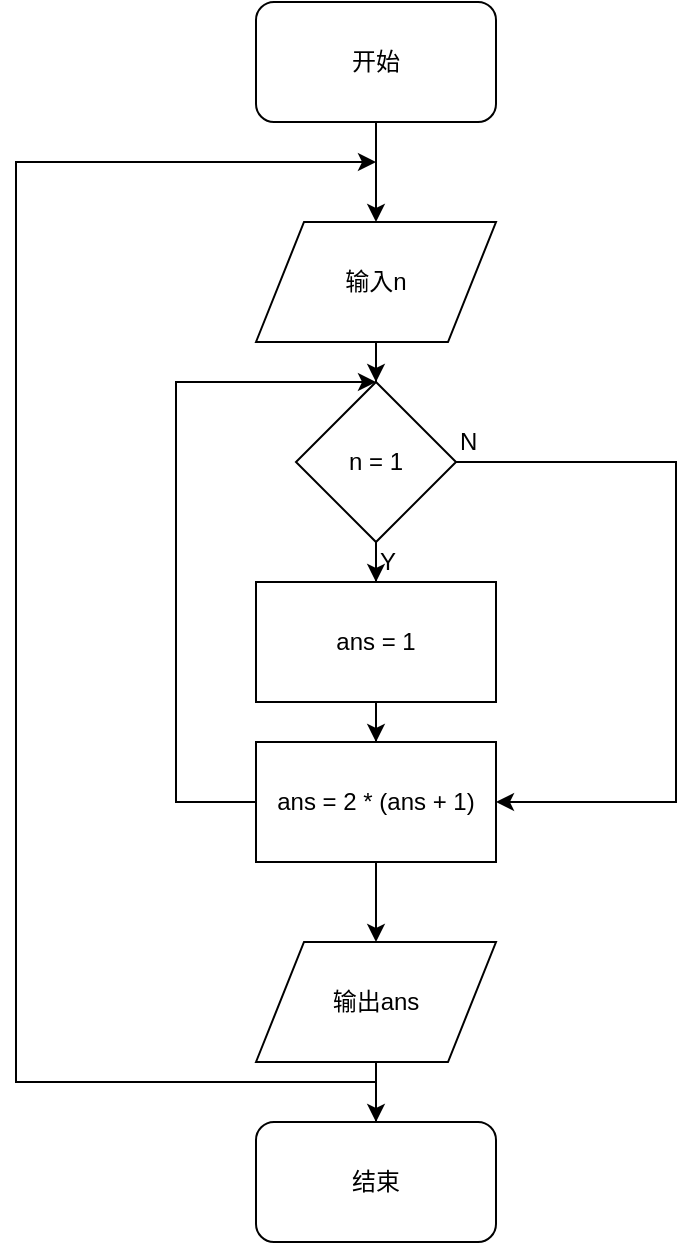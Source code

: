 <mxfile version="10.9.8" type="device"><diagram id="6U7fcSdilG3Pt-etZtzL" name="第 1 页"><mxGraphModel dx="1102" dy="780" grid="1" gridSize="10" guides="1" tooltips="1" connect="1" arrows="1" fold="1" page="1" pageScale="1" pageWidth="827" pageHeight="1169" math="0" shadow="0"><root><mxCell id="0"/><mxCell id="1" parent="0"/><mxCell id="IIzmHqFRdjKf_YNP4RzF-3" value="" style="edgeStyle=orthogonalEdgeStyle;rounded=0;orthogonalLoop=1;jettySize=auto;html=1;" parent="1" source="IIzmHqFRdjKf_YNP4RzF-1" target="IIzmHqFRdjKf_YNP4RzF-2" edge="1"><mxGeometry relative="1" as="geometry"/></mxCell><mxCell id="IIzmHqFRdjKf_YNP4RzF-1" value="开始" style="rounded=1;whiteSpace=wrap;html=1;" parent="1" vertex="1"><mxGeometry x="280" y="10" width="120" height="60" as="geometry"/></mxCell><mxCell id="IIzmHqFRdjKf_YNP4RzF-11" value="" style="edgeStyle=orthogonalEdgeStyle;rounded=0;orthogonalLoop=1;jettySize=auto;html=1;" parent="1" source="IIzmHqFRdjKf_YNP4RzF-2" target="IIzmHqFRdjKf_YNP4RzF-5" edge="1"><mxGeometry relative="1" as="geometry"/></mxCell><mxCell id="IIzmHqFRdjKf_YNP4RzF-2" value="输入n" style="shape=parallelogram;perimeter=parallelogramPerimeter;whiteSpace=wrap;html=1;" parent="1" vertex="1"><mxGeometry x="280" y="120" width="120" height="60" as="geometry"/></mxCell><mxCell id="IIzmHqFRdjKf_YNP4RzF-12" value="" style="edgeStyle=orthogonalEdgeStyle;rounded=0;orthogonalLoop=1;jettySize=auto;html=1;" parent="1" source="IIzmHqFRdjKf_YNP4RzF-5" target="IIzmHqFRdjKf_YNP4RzF-10" edge="1"><mxGeometry relative="1" as="geometry"/></mxCell><mxCell id="IIzmHqFRdjKf_YNP4RzF-15" style="edgeStyle=orthogonalEdgeStyle;rounded=0;orthogonalLoop=1;jettySize=auto;html=1;exitX=1;exitY=0.5;exitDx=0;exitDy=0;" parent="1" source="IIzmHqFRdjKf_YNP4RzF-5" target="IIzmHqFRdjKf_YNP4RzF-13" edge="1"><mxGeometry relative="1" as="geometry"><Array as="points"><mxPoint x="490" y="240"/><mxPoint x="490" y="410"/></Array></mxGeometry></mxCell><mxCell id="IIzmHqFRdjKf_YNP4RzF-5" value="n = 1" style="rhombus;whiteSpace=wrap;html=1;" parent="1" vertex="1"><mxGeometry x="300" y="200" width="80" height="80" as="geometry"/></mxCell><mxCell id="IIzmHqFRdjKf_YNP4RzF-14" value="" style="edgeStyle=orthogonalEdgeStyle;rounded=0;orthogonalLoop=1;jettySize=auto;html=1;" parent="1" source="IIzmHqFRdjKf_YNP4RzF-10" target="IIzmHqFRdjKf_YNP4RzF-13" edge="1"><mxGeometry relative="1" as="geometry"/></mxCell><mxCell id="IIzmHqFRdjKf_YNP4RzF-10" value="ans = 1" style="rounded=0;whiteSpace=wrap;html=1;" parent="1" vertex="1"><mxGeometry x="280" y="300" width="120" height="60" as="geometry"/></mxCell><mxCell id="IIzmHqFRdjKf_YNP4RzF-16" style="edgeStyle=orthogonalEdgeStyle;rounded=0;orthogonalLoop=1;jettySize=auto;html=1;" parent="1" source="IIzmHqFRdjKf_YNP4RzF-13" edge="1"><mxGeometry relative="1" as="geometry"><mxPoint x="340" y="200" as="targetPoint"/><Array as="points"><mxPoint x="240" y="410"/><mxPoint x="240" y="200"/></Array></mxGeometry></mxCell><mxCell id="IIzmHqFRdjKf_YNP4RzF-20" value="" style="edgeStyle=orthogonalEdgeStyle;rounded=0;orthogonalLoop=1;jettySize=auto;html=1;" parent="1" source="IIzmHqFRdjKf_YNP4RzF-13" target="IIzmHqFRdjKf_YNP4RzF-19" edge="1"><mxGeometry relative="1" as="geometry"/></mxCell><mxCell id="IIzmHqFRdjKf_YNP4RzF-13" value="ans = 2 * (ans + 1)" style="rounded=0;whiteSpace=wrap;html=1;" parent="1" vertex="1"><mxGeometry x="280" y="380" width="120" height="60" as="geometry"/></mxCell><mxCell id="IIzmHqFRdjKf_YNP4RzF-17" value="N" style="text;html=1;resizable=0;points=[];autosize=1;align=left;verticalAlign=top;spacingTop=-4;" parent="1" vertex="1"><mxGeometry x="380" y="220" width="20" height="20" as="geometry"/></mxCell><mxCell id="IIzmHqFRdjKf_YNP4RzF-18" value="Y" style="text;html=1;resizable=0;points=[];autosize=1;align=left;verticalAlign=top;spacingTop=-4;" parent="1" vertex="1"><mxGeometry x="340" y="280" width="20" height="20" as="geometry"/></mxCell><mxCell id="IIzmHqFRdjKf_YNP4RzF-22" value="" style="edgeStyle=orthogonalEdgeStyle;rounded=0;orthogonalLoop=1;jettySize=auto;html=1;" parent="1" source="IIzmHqFRdjKf_YNP4RzF-19" target="IIzmHqFRdjKf_YNP4RzF-21" edge="1"><mxGeometry relative="1" as="geometry"/></mxCell><mxCell id="IIzmHqFRdjKf_YNP4RzF-19" value="输出ans" style="shape=parallelogram;perimeter=parallelogramPerimeter;whiteSpace=wrap;html=1;" parent="1" vertex="1"><mxGeometry x="280" y="480" width="120" height="60" as="geometry"/></mxCell><mxCell id="IIzmHqFRdjKf_YNP4RzF-23" style="edgeStyle=orthogonalEdgeStyle;rounded=0;orthogonalLoop=1;jettySize=auto;html=1;" parent="1" source="IIzmHqFRdjKf_YNP4RzF-21" edge="1"><mxGeometry relative="1" as="geometry"><mxPoint x="340" y="90" as="targetPoint"/><Array as="points"><mxPoint x="340" y="550"/><mxPoint x="160" y="550"/><mxPoint x="160" y="90"/></Array></mxGeometry></mxCell><mxCell id="IIzmHqFRdjKf_YNP4RzF-21" value="结束" style="rounded=1;whiteSpace=wrap;html=1;" parent="1" vertex="1"><mxGeometry x="280" y="570" width="120" height="60" as="geometry"/></mxCell></root></mxGraphModel></diagram></mxfile>